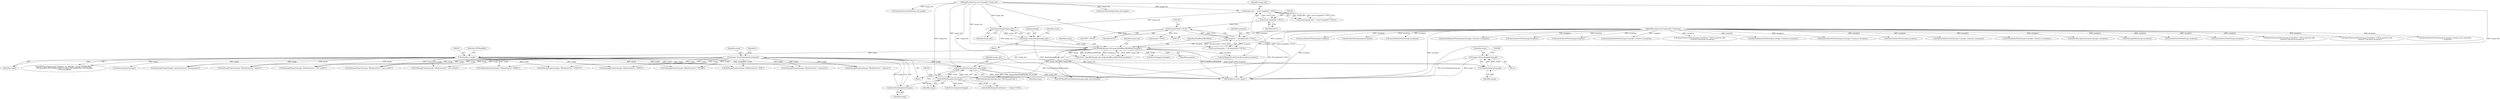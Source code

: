 digraph "0_ImageMagick_2bb6941a2d557f26a2f2049ade466e118eeaab91@pointer" {
"1000302" [label="(Call,image=DestroyImageList(image))"];
"1000304" [label="(Call,DestroyImageList(image))"];
"1000331" [label="(Call,image=SyncNextImageInList(image))"];
"1000333" [label="(Call,SyncNextImageInList(image))"];
"1000315" [label="(Call,GetNextImageInList(image))"];
"1000310" [label="(Call,AcquireNextImage(image_info,image))"];
"1000200" [label="(Call,OpenBlob(image_info,image,ReadBinaryBlobMode,exception))"];
"1000196" [label="(Call,AcquireImage(image_info))"];
"1000156" [label="(Call,image_info != (const ImageInfo *) NULL)"];
"1000116" [label="(MethodParameterIn,const ImageInfo *image_info)"];
"1000158" [label="(Call,(const ImageInfo *) NULL)"];
"1000194" [label="(Call,image=AcquireImage(image_info))"];
"1000183" [label="(Call,exception != (ExceptionInfo *) NULL)"];
"1000117" [label="(MethodParameterIn,ExceptionInfo *exception)"];
"1000185" [label="(Call,(ExceptionInfo *) NULL)"];
"1000230" [label="(Call,(thandle_t) image)"];
"1000334" [label="(Identifier,image)"];
"1000487" [label="(Call,SetImageProperty(image,\"tiff:photometric\",\"RGB\"))"];
"1000243" [label="(Call,(TIFF *) NULL)"];
"1003376" [label="(Call,TIFFReadPhotoshopLayers(image,image_info,exception))"];
"1000202" [label="(Identifier,image)"];
"1000325" [label="(Call,DestroyImageList(image))"];
"1000160" [label="(Identifier,NULL)"];
"1000333" [label="(Call,SyncNextImageInList(image))"];
"1000201" [label="(Identifier,image_info)"];
"1000514" [label="(Call,SetImageProperty(image,\"tiff:photometric\",\"LOGLUV\"))"];
"1001518" [label="(Call,GetImageDepth(image,exception))"];
"1000155" [label="(Call,assert(image_info != (const ImageInfo *) NULL))"];
"1003406" [label="(MethodReturn,static Image *)"];
"1000469" [label="(Call,SetImageProperty(image,\"tiff:photometric\",\"min-is-white\"))"];
"1000315" [label="(Call,GetNextImageInList(image))"];
"1000302" [label="(Call,image=DestroyImageList(image))"];
"1000284" [label="(Identifier,i)"];
"1002450" [label="(Call,SyncAuthenticPixels(image,exception))"];
"1000332" [label="(Identifier,image)"];
"1002629" [label="(Call,SyncAuthenticPixels(image,exception))"];
"1000225" [label="(Call,TIFFClientOpen(image->filename,\"rb\",(thandle_t) image,TIFFReadBlob,\n    TIFFWriteBlob,TIFFSeekBlob,TIFFCloseBlob,TIFFGetBlobSize,TIFFMapBlob,\n    TIFFUnmapBlob))"];
"1000285" [label="(Block,)"];
"1000331" [label="(Call,image=SyncNextImageInList(image))"];
"1000195" [label="(Identifier,image)"];
"1001867" [label="(Call,ImportQuantumPixels(image,(CacheView *) NULL,quantum_info,\n            quantum_type,pixels,exception))"];
"1000460" [label="(Call,SetImageProperty(image,\"tiff:photometric\",\"min-is-black\"))"];
"1002244" [label="(Call,ImportQuantumPixels(image,(CacheView *) NULL,quantum_info,\n              quantum_type,pixels,exception))"];
"1000118" [label="(Block,)"];
"1003330" [label="(Call,AcquireNextImage(image_info,image))"];
"1000311" [label="(Identifier,image_info)"];
"1002785" [label="(Call,QueueAuthenticPixels(image,0,y,image->columns,rows_remaining,\n            exception))"];
"1000212" [label="(Call,DestroyImageList(image))"];
"1000312" [label="(Identifier,image)"];
"1002255" [label="(Call,SyncAuthenticPixels(image,exception))"];
"1003265" [label="(Call,DecodeLabImage(image,exception))"];
"1002077" [label="(Call,SyncAuthenticPixels(image,exception))"];
"1000299" [label="(Block,)"];
"1000116" [label="(MethodParameterIn,const ImageInfo *image_info)"];
"1000184" [label="(Identifier,exception)"];
"1001849" [label="(Call,QueueAuthenticPixels(image,0,y,image->columns,1,exception))"];
"1000197" [label="(Identifier,image_info)"];
"1000305" [label="(Identifier,image)"];
"1000194" [label="(Call,image=AcquireImage(image_info))"];
"1000314" [label="(Call,GetNextImageInList(image) == (Image *) NULL)"];
"1003218" [label="(Call,SyncAuthenticPixels(image,exception))"];
"1000183" [label="(Call,exception != (ExceptionInfo *) NULL)"];
"1000232" [label="(Identifier,image)"];
"1000158" [label="(Call,(const ImageInfo *) NULL)"];
"1000310" [label="(Call,AcquireNextImage(image_info,image))"];
"1001139" [label="(Call,AcquireQuantumInfo(image_info,image))"];
"1002990" [label="(Call,SyncAuthenticPixels(image,exception))"];
"1000550" [label="(Call,SetImageProperty(image,\"tiff:photometric\",\"unknown\"))"];
"1000156" [label="(Call,image_info != (const ImageInfo *) NULL)"];
"1000303" [label="(Identifier,image)"];
"1000117" [label="(MethodParameterIn,ExceptionInfo *exception)"];
"1000215" [label="(Call,(Image *) NULL)"];
"1000753" [label="(Call,GetImageOption(image_info,\"tiff:exif-properties\"))"];
"1000187" [label="(Identifier,NULL)"];
"1000204" [label="(Identifier,exception)"];
"1000316" [label="(Identifier,image)"];
"1000505" [label="(Call,SetImageProperty(image,\"tiff:photometric\",\"CIE Log2(L)\"))"];
"1002048" [label="(Call,QueueAuthenticPixels(image,0,y,image->columns,1,exception))"];
"1000199" [label="(Identifier,status)"];
"1002066" [label="(Call,ImportQuantumPixels(image,(CacheView *) NULL,quantum_info,\n            quantum_type,pixels,exception))"];
"1002329" [label="(Call,QueueAuthenticPixels(image,0,y,image->columns,1,exception))"];
"1000478" [label="(Call,SetImageProperty(image,\"tiff:photometric\",\"palette\"))"];
"1000200" [label="(Call,OpenBlob(image_info,image,ReadBinaryBlobMode,exception))"];
"1002510" [label="(Call,QueueAuthenticPixels(image,0,y,image->columns,1,exception))"];
"1000532" [label="(Call,SetImageProperty(image,\"tiff:photometric\",\"separated\"))"];
"1000203" [label="(Identifier,ReadBinaryBlobMode)"];
"1000230" [label="(Call,(thandle_t) image)"];
"1000157" [label="(Identifier,image_info)"];
"1000541" [label="(Call,SetImageProperty(image,\"tiff:photometric\",\"YCBCR\"))"];
"1000220" [label="(Call,SetMagickThreadValue(tiff_exception,exception))"];
"1000185" [label="(Call,(ExceptionInfo *) NULL)"];
"1000496" [label="(Call,SetImageProperty(image,\"tiff:photometric\",\"CIELAB\"))"];
"1001878" [label="(Call,SyncAuthenticPixels(image,exception))"];
"1000198" [label="(Call,status=OpenBlob(image_info,image,ReadBinaryBlobMode,exception))"];
"1000233" [label="(Identifier,TIFFReadBlob)"];
"1003137" [label="(Call,QueueAuthenticPixels(image,0,y,image->columns,1,exception))"];
"1002158" [label="(Call,GetAuthenticPixels(image,0,y,image->columns,1,exception))"];
"1000523" [label="(Call,SetImageProperty(image,\"tiff:photometric\",\"MASK\"))"];
"1000304" [label="(Call,DestroyImageList(image))"];
"1000196" [label="(Call,AcquireImage(image_info))"];
"1000647" [label="(Call,InheritException(exception,&image->exception))"];
"1000449" [label="(Call,SetImageProperty(image,\"quantum:format\",\"floating-point\"))"];
"1000182" [label="(Call,assert(exception != (ExceptionInfo *) NULL))"];
"1000249" [label="(Call,DestroyImageList(image))"];
"1000302" -> "1000299"  [label="AST: "];
"1000302" -> "1000304"  [label="CFG: "];
"1000303" -> "1000302"  [label="AST: "];
"1000304" -> "1000302"  [label="AST: "];
"1000308" -> "1000302"  [label="CFG: "];
"1000302" -> "1003406"  [label="DDG: DestroyImageList(image)"];
"1000302" -> "1003406"  [label="DDG: image"];
"1000304" -> "1000302"  [label="DDG: image"];
"1000304" -> "1000305"  [label="CFG: "];
"1000305" -> "1000304"  [label="AST: "];
"1000331" -> "1000304"  [label="DDG: image"];
"1000230" -> "1000304"  [label="DDG: image"];
"1000331" -> "1000285"  [label="AST: "];
"1000331" -> "1000333"  [label="CFG: "];
"1000332" -> "1000331"  [label="AST: "];
"1000333" -> "1000331"  [label="AST: "];
"1000284" -> "1000331"  [label="CFG: "];
"1000331" -> "1003406"  [label="DDG: SyncNextImageInList(image)"];
"1000331" -> "1000310"  [label="DDG: image"];
"1000333" -> "1000331"  [label="DDG: image"];
"1000331" -> "1000449"  [label="DDG: image"];
"1000331" -> "1000460"  [label="DDG: image"];
"1000331" -> "1000469"  [label="DDG: image"];
"1000331" -> "1000478"  [label="DDG: image"];
"1000331" -> "1000487"  [label="DDG: image"];
"1000331" -> "1000496"  [label="DDG: image"];
"1000331" -> "1000505"  [label="DDG: image"];
"1000331" -> "1000514"  [label="DDG: image"];
"1000331" -> "1000523"  [label="DDG: image"];
"1000331" -> "1000532"  [label="DDG: image"];
"1000331" -> "1000541"  [label="DDG: image"];
"1000331" -> "1000550"  [label="DDG: image"];
"1000333" -> "1000334"  [label="CFG: "];
"1000334" -> "1000333"  [label="AST: "];
"1000315" -> "1000333"  [label="DDG: image"];
"1000315" -> "1000314"  [label="AST: "];
"1000315" -> "1000316"  [label="CFG: "];
"1000316" -> "1000315"  [label="AST: "];
"1000318" -> "1000315"  [label="CFG: "];
"1000315" -> "1000314"  [label="DDG: image"];
"1000310" -> "1000315"  [label="DDG: image"];
"1000315" -> "1000325"  [label="DDG: image"];
"1000310" -> "1000285"  [label="AST: "];
"1000310" -> "1000312"  [label="CFG: "];
"1000311" -> "1000310"  [label="AST: "];
"1000312" -> "1000310"  [label="AST: "];
"1000316" -> "1000310"  [label="CFG: "];
"1000310" -> "1003406"  [label="DDG: AcquireNextImage(image_info,image)"];
"1000310" -> "1003406"  [label="DDG: image_info"];
"1000200" -> "1000310"  [label="DDG: image_info"];
"1000116" -> "1000310"  [label="DDG: image_info"];
"1000230" -> "1000310"  [label="DDG: image"];
"1000310" -> "1000753"  [label="DDG: image_info"];
"1000310" -> "1003376"  [label="DDG: image_info"];
"1000200" -> "1000198"  [label="AST: "];
"1000200" -> "1000204"  [label="CFG: "];
"1000201" -> "1000200"  [label="AST: "];
"1000202" -> "1000200"  [label="AST: "];
"1000203" -> "1000200"  [label="AST: "];
"1000204" -> "1000200"  [label="AST: "];
"1000198" -> "1000200"  [label="CFG: "];
"1000200" -> "1003406"  [label="DDG: image_info"];
"1000200" -> "1003406"  [label="DDG: ReadBinaryBlobMode"];
"1000200" -> "1003406"  [label="DDG: exception"];
"1000200" -> "1000198"  [label="DDG: image_info"];
"1000200" -> "1000198"  [label="DDG: image"];
"1000200" -> "1000198"  [label="DDG: ReadBinaryBlobMode"];
"1000200" -> "1000198"  [label="DDG: exception"];
"1000196" -> "1000200"  [label="DDG: image_info"];
"1000116" -> "1000200"  [label="DDG: image_info"];
"1000194" -> "1000200"  [label="DDG: image"];
"1000183" -> "1000200"  [label="DDG: exception"];
"1000117" -> "1000200"  [label="DDG: exception"];
"1000200" -> "1000212"  [label="DDG: image"];
"1000200" -> "1000220"  [label="DDG: exception"];
"1000200" -> "1000230"  [label="DDG: image"];
"1000200" -> "1000753"  [label="DDG: image_info"];
"1000200" -> "1003376"  [label="DDG: image_info"];
"1000196" -> "1000194"  [label="AST: "];
"1000196" -> "1000197"  [label="CFG: "];
"1000197" -> "1000196"  [label="AST: "];
"1000194" -> "1000196"  [label="CFG: "];
"1000196" -> "1000194"  [label="DDG: image_info"];
"1000156" -> "1000196"  [label="DDG: image_info"];
"1000116" -> "1000196"  [label="DDG: image_info"];
"1000156" -> "1000155"  [label="AST: "];
"1000156" -> "1000158"  [label="CFG: "];
"1000157" -> "1000156"  [label="AST: "];
"1000158" -> "1000156"  [label="AST: "];
"1000155" -> "1000156"  [label="CFG: "];
"1000156" -> "1003406"  [label="DDG: (const ImageInfo *) NULL"];
"1000156" -> "1000155"  [label="DDG: image_info"];
"1000156" -> "1000155"  [label="DDG: (const ImageInfo *) NULL"];
"1000116" -> "1000156"  [label="DDG: image_info"];
"1000158" -> "1000156"  [label="DDG: NULL"];
"1000116" -> "1000115"  [label="AST: "];
"1000116" -> "1003406"  [label="DDG: image_info"];
"1000116" -> "1000753"  [label="DDG: image_info"];
"1000116" -> "1001139"  [label="DDG: image_info"];
"1000116" -> "1003330"  [label="DDG: image_info"];
"1000116" -> "1003376"  [label="DDG: image_info"];
"1000158" -> "1000160"  [label="CFG: "];
"1000159" -> "1000158"  [label="AST: "];
"1000160" -> "1000158"  [label="AST: "];
"1000158" -> "1000185"  [label="DDG: NULL"];
"1000194" -> "1000118"  [label="AST: "];
"1000195" -> "1000194"  [label="AST: "];
"1000199" -> "1000194"  [label="CFG: "];
"1000194" -> "1003406"  [label="DDG: AcquireImage(image_info)"];
"1000183" -> "1000182"  [label="AST: "];
"1000183" -> "1000185"  [label="CFG: "];
"1000184" -> "1000183"  [label="AST: "];
"1000185" -> "1000183"  [label="AST: "];
"1000182" -> "1000183"  [label="CFG: "];
"1000183" -> "1003406"  [label="DDG: (ExceptionInfo *) NULL"];
"1000183" -> "1000182"  [label="DDG: exception"];
"1000183" -> "1000182"  [label="DDG: (ExceptionInfo *) NULL"];
"1000117" -> "1000183"  [label="DDG: exception"];
"1000185" -> "1000183"  [label="DDG: NULL"];
"1000117" -> "1000115"  [label="AST: "];
"1000117" -> "1003406"  [label="DDG: exception"];
"1000117" -> "1000220"  [label="DDG: exception"];
"1000117" -> "1000647"  [label="DDG: exception"];
"1000117" -> "1001518"  [label="DDG: exception"];
"1000117" -> "1001849"  [label="DDG: exception"];
"1000117" -> "1001867"  [label="DDG: exception"];
"1000117" -> "1001878"  [label="DDG: exception"];
"1000117" -> "1002048"  [label="DDG: exception"];
"1000117" -> "1002066"  [label="DDG: exception"];
"1000117" -> "1002077"  [label="DDG: exception"];
"1000117" -> "1002158"  [label="DDG: exception"];
"1000117" -> "1002244"  [label="DDG: exception"];
"1000117" -> "1002255"  [label="DDG: exception"];
"1000117" -> "1002329"  [label="DDG: exception"];
"1000117" -> "1002450"  [label="DDG: exception"];
"1000117" -> "1002510"  [label="DDG: exception"];
"1000117" -> "1002629"  [label="DDG: exception"];
"1000117" -> "1002785"  [label="DDG: exception"];
"1000117" -> "1002990"  [label="DDG: exception"];
"1000117" -> "1003137"  [label="DDG: exception"];
"1000117" -> "1003218"  [label="DDG: exception"];
"1000117" -> "1003265"  [label="DDG: exception"];
"1000117" -> "1003376"  [label="DDG: exception"];
"1000185" -> "1000187"  [label="CFG: "];
"1000186" -> "1000185"  [label="AST: "];
"1000187" -> "1000185"  [label="AST: "];
"1000185" -> "1000215"  [label="DDG: NULL"];
"1000185" -> "1000243"  [label="DDG: NULL"];
"1000230" -> "1000225"  [label="AST: "];
"1000230" -> "1000232"  [label="CFG: "];
"1000231" -> "1000230"  [label="AST: "];
"1000232" -> "1000230"  [label="AST: "];
"1000233" -> "1000230"  [label="CFG: "];
"1000230" -> "1000225"  [label="DDG: image"];
"1000230" -> "1000249"  [label="DDG: image"];
"1000230" -> "1000449"  [label="DDG: image"];
"1000230" -> "1000460"  [label="DDG: image"];
"1000230" -> "1000469"  [label="DDG: image"];
"1000230" -> "1000478"  [label="DDG: image"];
"1000230" -> "1000487"  [label="DDG: image"];
"1000230" -> "1000496"  [label="DDG: image"];
"1000230" -> "1000505"  [label="DDG: image"];
"1000230" -> "1000514"  [label="DDG: image"];
"1000230" -> "1000523"  [label="DDG: image"];
"1000230" -> "1000532"  [label="DDG: image"];
"1000230" -> "1000541"  [label="DDG: image"];
"1000230" -> "1000550"  [label="DDG: image"];
}
